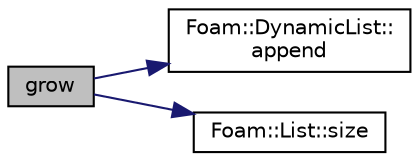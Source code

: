 digraph "grow"
{
  bgcolor="transparent";
  edge [fontname="Helvetica",fontsize="10",labelfontname="Helvetica",labelfontsize="10"];
  node [fontname="Helvetica",fontsize="10",shape=record];
  rankdir="LR";
  Node135 [label="grow",height=0.2,width=0.4,color="black", fillcolor="grey75", style="filled", fontcolor="black"];
  Node135 -> Node136 [color="midnightblue",fontsize="10",style="solid",fontname="Helvetica"];
  Node136 [label="Foam::DynamicList::\lappend",height=0.2,width=0.4,color="black",URL="$a27005.html#a7b67b42af715604376ad63a681dee6d8",tooltip="Append an element at the end of the list. "];
  Node135 -> Node137 [color="midnightblue",fontsize="10",style="solid",fontname="Helvetica"];
  Node137 [label="Foam::List::size",height=0.2,width=0.4,color="black",URL="$a26833.html#a8a5f6fa29bd4b500caf186f60245b384",tooltip="Override size to be inconsistent with allocated storage. "];
}
